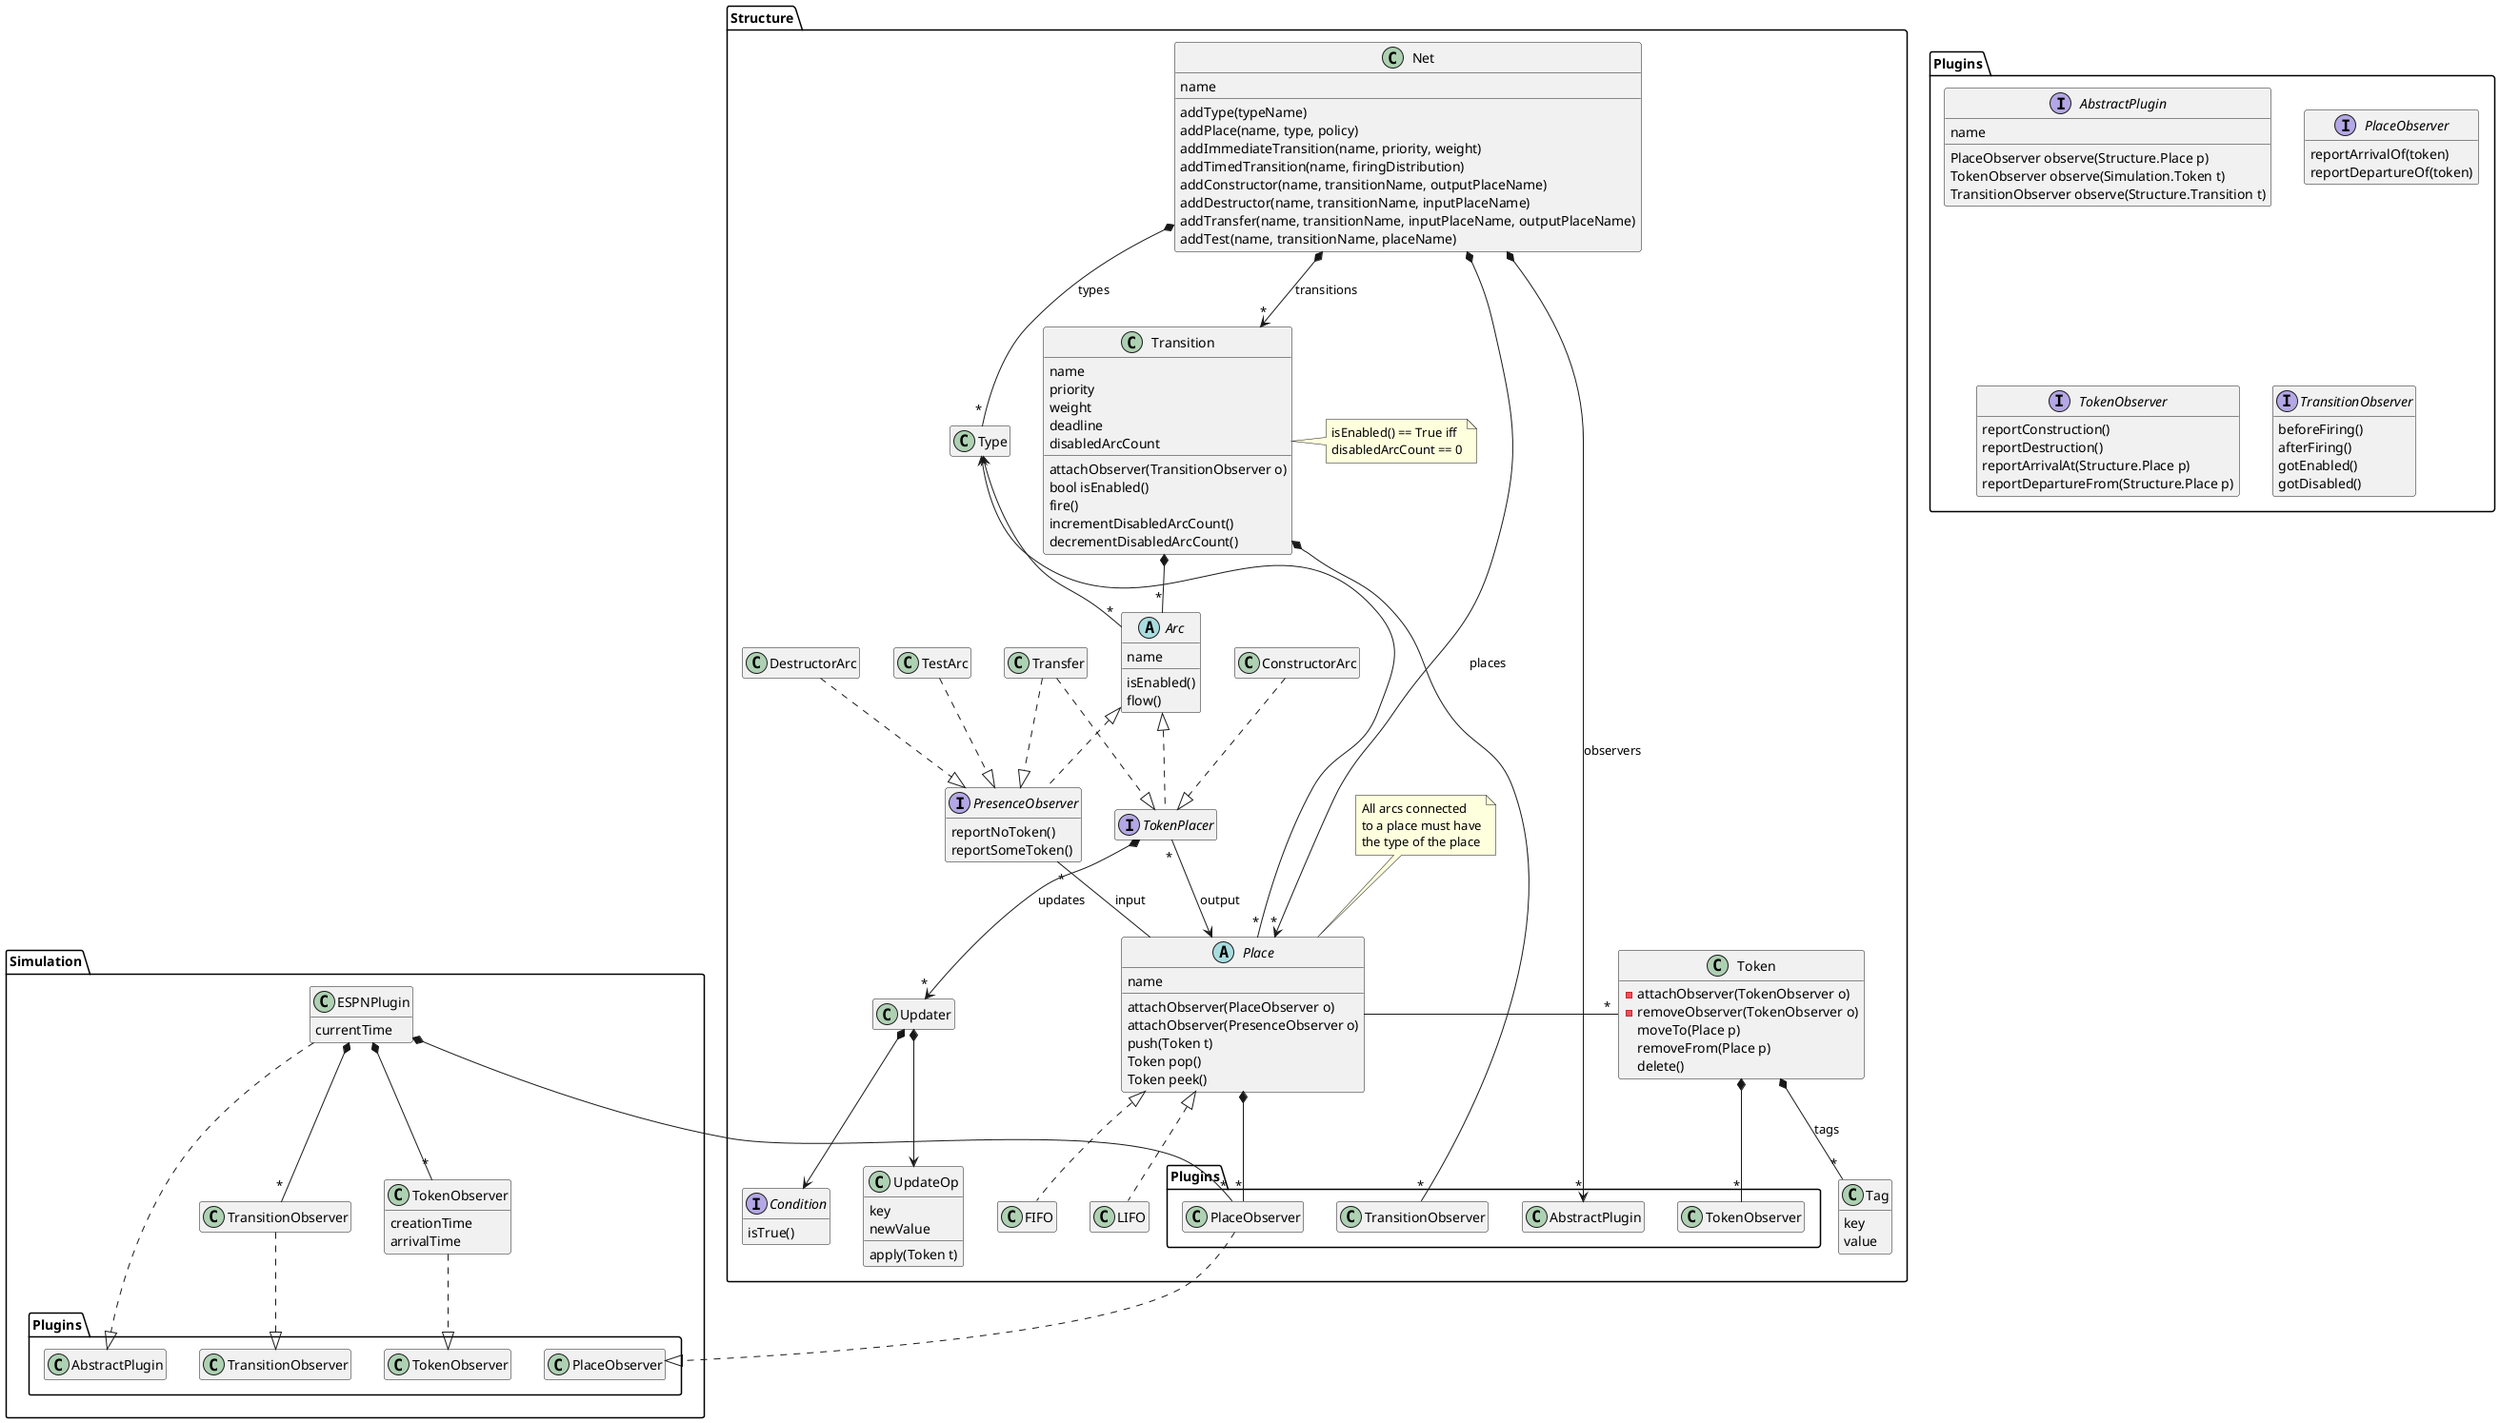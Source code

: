 @startuml
hide empty members

namespace Structure {

class Net {
    name
    addType(typeName)
    addPlace(name, type, policy)
    addImmediateTransition(name, priority, weight)
    addTimedTransition(name, firingDistribution)
    addConstructor(name, transitionName, outputPlaceName)
    addDestructor(name, transitionName, inputPlaceName)
    addTransfer(name, transitionName, inputPlaceName, outputPlaceName)
    addTest(name, transitionName, placeName)
}

abstract class Place {
    name
    attachObserver(PlaceObserver o)
    attachObserver(PresenceObserver o)
    push(Token t)
    Token pop()
    Token peek()
}

note as placeNote
All arcs connected
to a place must have
the type of the place
end note
placeNote .. Place

class Transition{
    name
    priority
    weight
    deadline
    disabledArcCount
    attachObserver(TransitionObserver o)
    bool isEnabled()
    fire()
    incrementDisabledArcCount()
    decrementDisabledArcCount()
}
note right
isEnabled() == True iff
disabledArcCount == 0
end note

interface Condition{
    isTrue()
}

class UpdateOp {
    key
    newValue
    apply(Token t)
}

abstract class Arc {
    name
    isEnabled()
    flow()
}

class Token {
    -attachObserver(TokenObserver o)
    -removeObserver(TokenObserver o)
    moveTo(Place p)
    removeFrom(Place p)
    delete()
}
class Tag{
    key
    value
}

interface TokenPlacer

interface PresenceObserver {
    reportNoToken()
    reportSomeToken()
}

Net *-- "*" Type: types
Net *--> "*" Place: places
Net *--> "*" Transition: transitions
Net *--> "*" Plugins.AbstractPlugin: observers
Type <-- "*" Arc
Type <-- "*" Place
Place -l- "*" Token
Token *-- "*" Plugins.TokenObserver
Token *-- "*" Tag : tags
Place *-- "*" Plugins.PlaceObserver
TokenPlacer .u.|> Arc
PresenceObserver .u.|> Arc
Transition *-- "*" Arc
Transition *-- "*" Plugins.TransitionObserver
PresenceObserver "*" -- Place : input
TestArc .d.|> PresenceObserver
ConstructorArc .d.|> TokenPlacer
DestructorArc .d.|> PresenceObserver
TokenPlacer "*" --> Place : output
Transfer  .d.|> TokenPlacer
Transfer  .d.|> PresenceObserver
FIFO .u.|> Place
LIFO .u.|> Place
TokenPlacer *--> "*" Updater : updates
Updater *--> Condition
Updater *--> UpdateOp


}

namespace Simulation {
class ESPNPlugin{
    currentTime
}

class TransitionObserver

class TokenObserver {
    creationTime
    arrivalTime
}

ESPNPlugin *-- "*" TransitionObserver
ESPNPlugin *-- "*" TokenObserver
ESPNPlugin *-- "*" PlaceObserver
ESPNPlugin ..|> Plugins.AbstractPlugin
TransitionObserver ..|> Plugins.TransitionObserver
TokenObserver ..|> Plugins.TokenObserver
PlaceObserver ..|> Plugins.PlaceObserver
}

namespace Plugins {
interface AbstractPlugin {
    name
    PlaceObserver observe(Structure.Place p)
    TokenObserver observe(Simulation.Token t)
    TransitionObserver observe(Structure.Transition t)
}
interface PlaceObserver{
    reportArrivalOf(token)
    reportDepartureOf(token)
}
interface TokenObserver{
    reportConstruction()
    reportDestruction()
    reportArrivalAt(Structure.Place p)
    reportDepartureFrom(Structure.Place p)
}
interface TransitionObserver{
    beforeFiring()
    afterFiring()
    gotEnabled()
    gotDisabled()
}

}
@enduml